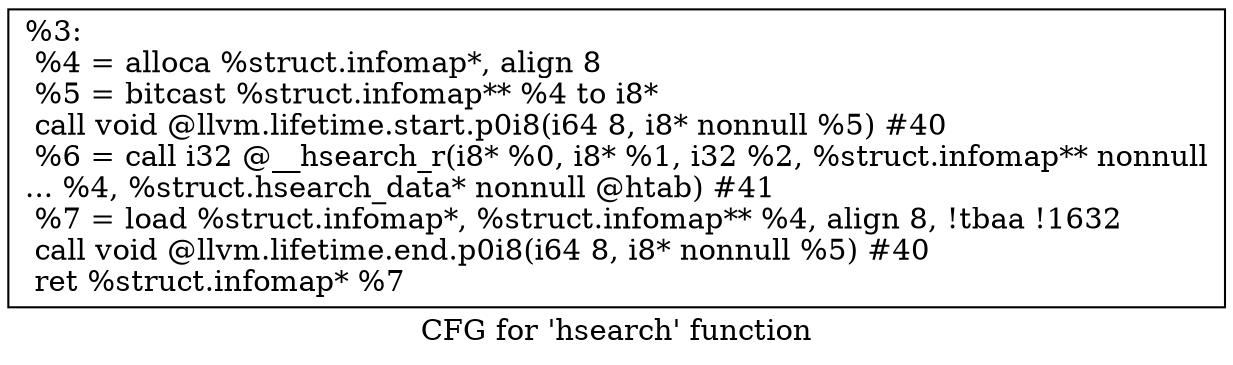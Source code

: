 digraph "CFG for 'hsearch' function" {
	label="CFG for 'hsearch' function";

	Node0x1c636d0 [shape=record,label="{%3:\l  %4 = alloca %struct.infomap*, align 8\l  %5 = bitcast %struct.infomap** %4 to i8*\l  call void @llvm.lifetime.start.p0i8(i64 8, i8* nonnull %5) #40\l  %6 = call i32 @__hsearch_r(i8* %0, i8* %1, i32 %2, %struct.infomap** nonnull\l... %4, %struct.hsearch_data* nonnull @htab) #41\l  %7 = load %struct.infomap*, %struct.infomap** %4, align 8, !tbaa !1632\l  call void @llvm.lifetime.end.p0i8(i64 8, i8* nonnull %5) #40\l  ret %struct.infomap* %7\l}"];
}
